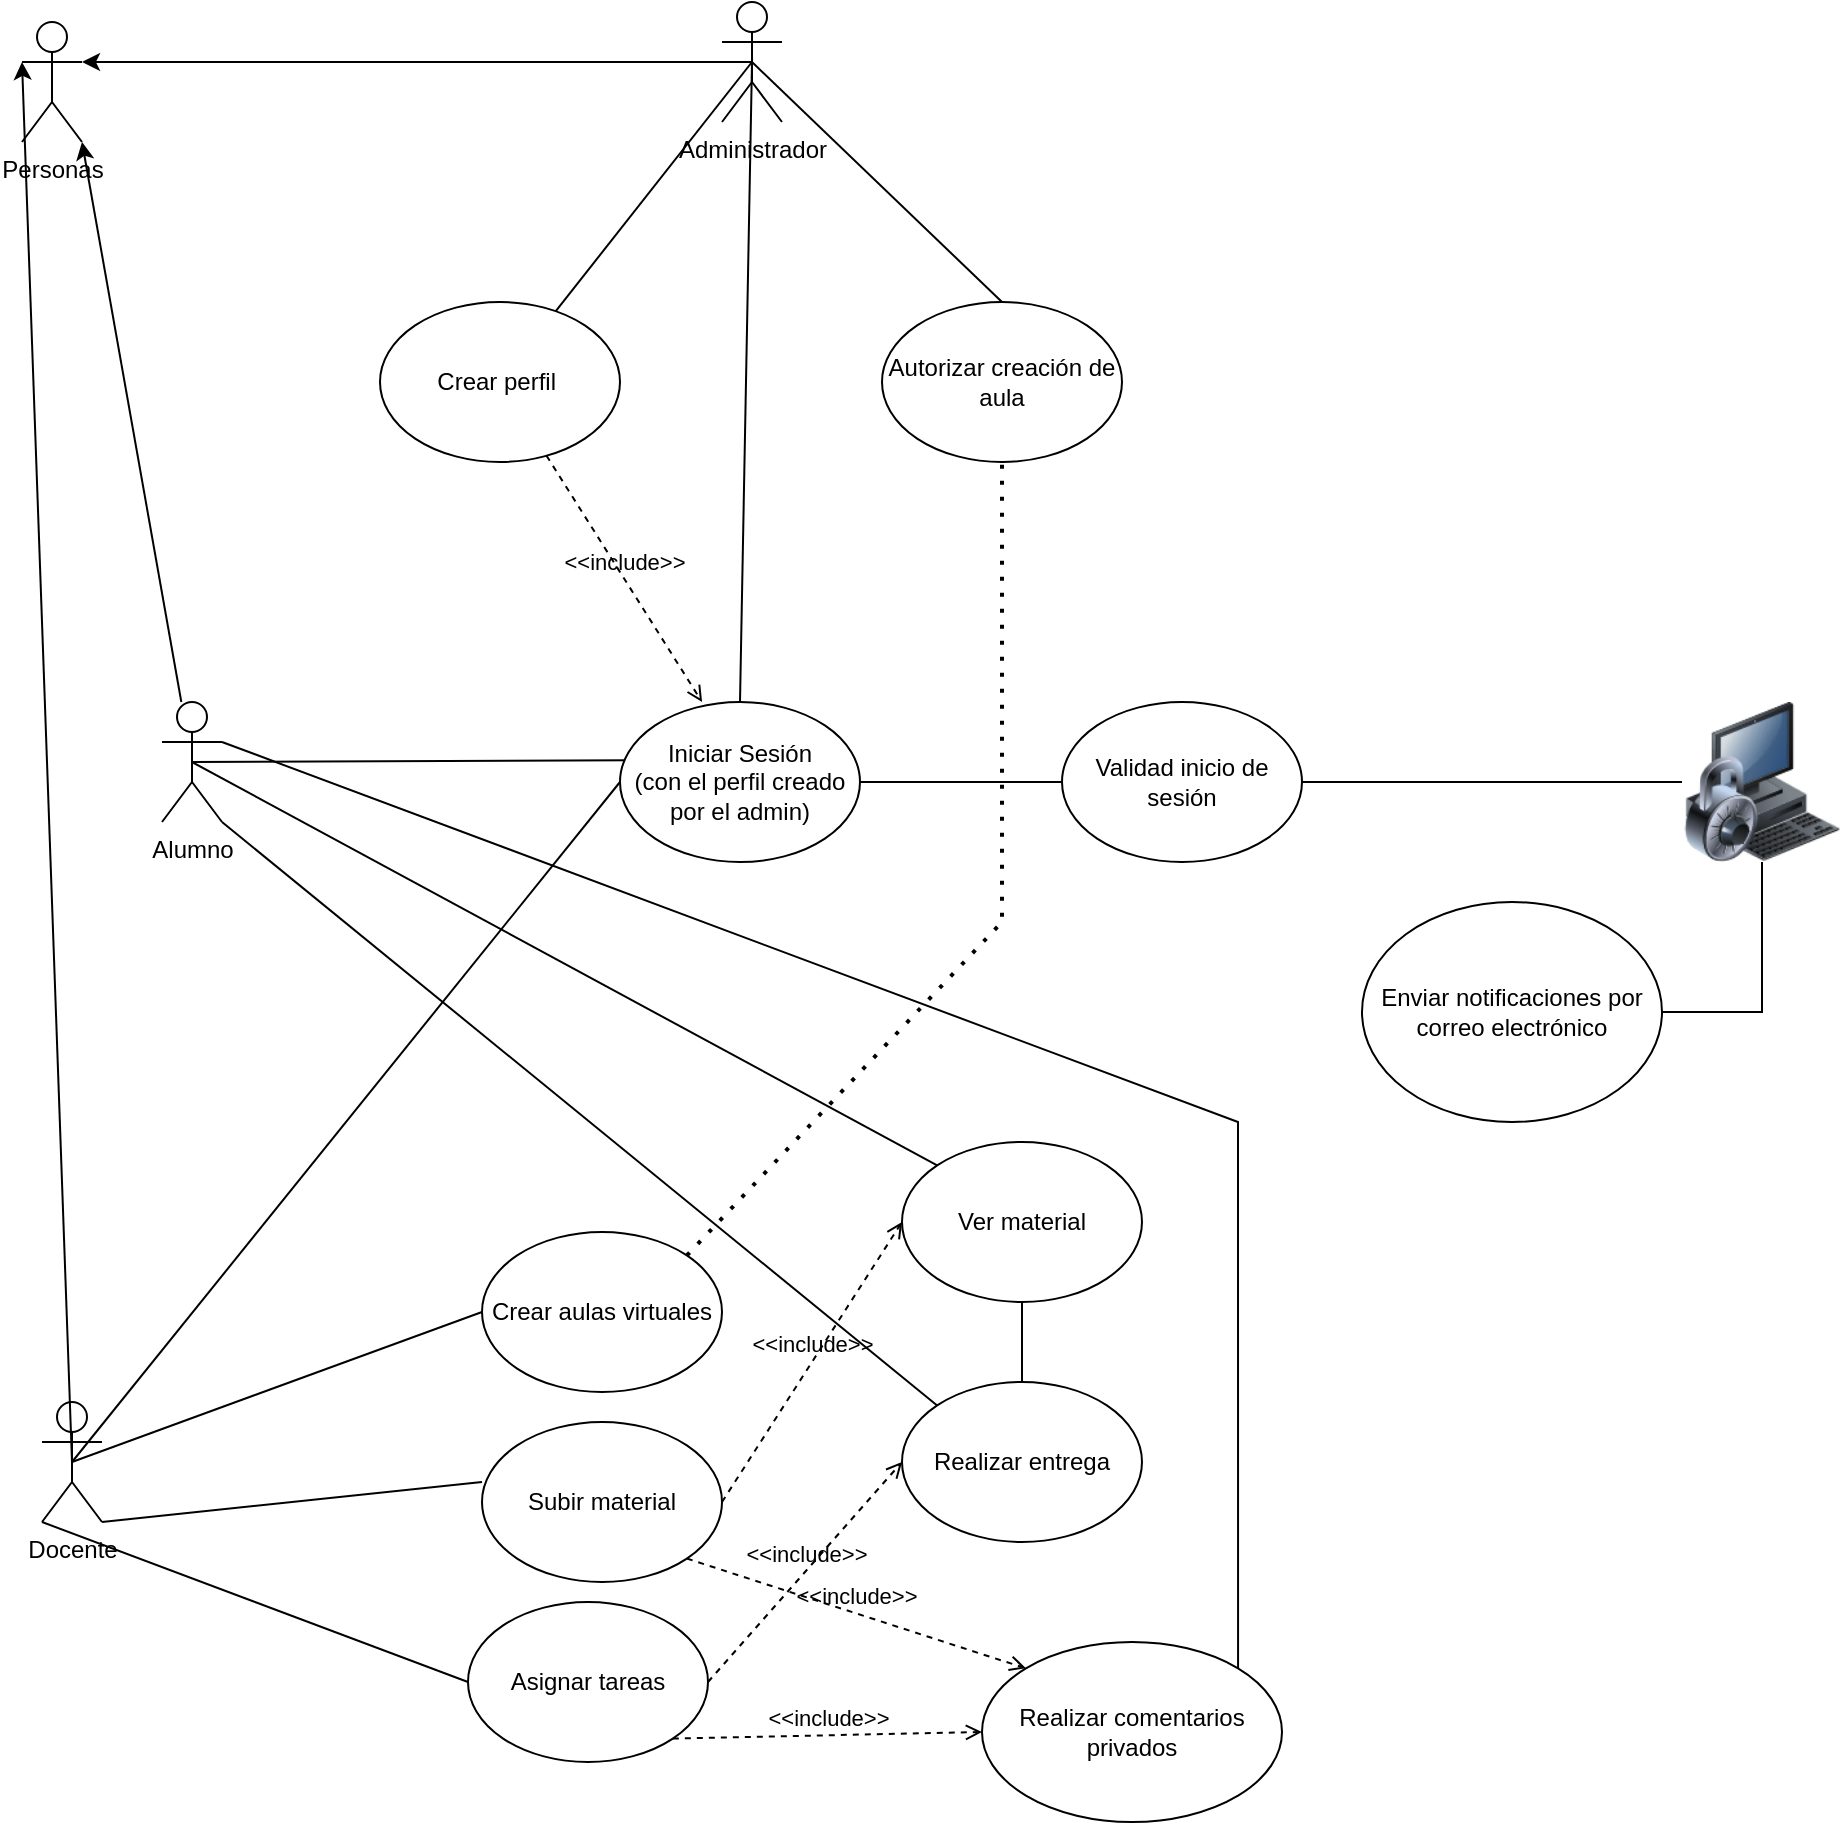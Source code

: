 <mxfile version="26.2.12">
  <diagram name="Página-1" id="fzoi5g7xv-R4J8OXpXzp">
    <mxGraphModel dx="1100" dy="1763" grid="1" gridSize="10" guides="1" tooltips="1" connect="1" arrows="1" fold="1" page="1" pageScale="1" pageWidth="827" pageHeight="1169" math="0" shadow="0">
      <root>
        <mxCell id="0" />
        <mxCell id="1" parent="0" />
        <mxCell id="-s6C5ppaG_NScawnFjKt-1" value="Docente" style="shape=umlActor;verticalLabelPosition=bottom;verticalAlign=top;html=1;outlineConnect=0;" vertex="1" parent="1">
          <mxGeometry x="80" y="590" width="30" height="60" as="geometry" />
        </mxCell>
        <mxCell id="-s6C5ppaG_NScawnFjKt-2" value="Administrador" style="shape=umlActor;verticalLabelPosition=bottom;verticalAlign=top;html=1;outlineConnect=0;" vertex="1" parent="1">
          <mxGeometry x="420" y="-110" width="30" height="60" as="geometry" />
        </mxCell>
        <mxCell id="-s6C5ppaG_NScawnFjKt-3" value="Alumno" style="shape=umlActor;verticalLabelPosition=bottom;verticalAlign=top;html=1;outlineConnect=0;" vertex="1" parent="1">
          <mxGeometry x="140" y="240" width="30" height="60" as="geometry" />
        </mxCell>
        <mxCell id="-s6C5ppaG_NScawnFjKt-8" value="Personas" style="shape=umlActor;verticalLabelPosition=bottom;verticalAlign=top;html=1;outlineConnect=0;" vertex="1" parent="1">
          <mxGeometry x="70" y="-100" width="30" height="60" as="geometry" />
        </mxCell>
        <mxCell id="-s6C5ppaG_NScawnFjKt-9" value="" style="endArrow=classic;html=1;rounded=0;exitX=0.5;exitY=0.5;exitDx=0;exitDy=0;exitPerimeter=0;entryX=0;entryY=0.333;entryDx=0;entryDy=0;entryPerimeter=0;" edge="1" parent="1" source="-s6C5ppaG_NScawnFjKt-1" target="-s6C5ppaG_NScawnFjKt-8">
          <mxGeometry width="50" height="50" relative="1" as="geometry">
            <mxPoint x="160" y="110" as="sourcePoint" />
            <mxPoint x="70" y="200" as="targetPoint" />
          </mxGeometry>
        </mxCell>
        <mxCell id="-s6C5ppaG_NScawnFjKt-10" value="" style="endArrow=classic;html=1;rounded=0;entryX=1;entryY=1;entryDx=0;entryDy=0;entryPerimeter=0;" edge="1" parent="1" source="-s6C5ppaG_NScawnFjKt-3" target="-s6C5ppaG_NScawnFjKt-8">
          <mxGeometry width="50" height="50" relative="1" as="geometry">
            <mxPoint x="170" y="410" as="sourcePoint" />
            <mxPoint x="70" y="320" as="targetPoint" />
          </mxGeometry>
        </mxCell>
        <mxCell id="-s6C5ppaG_NScawnFjKt-11" value="" style="endArrow=classic;html=1;rounded=0;exitX=0.5;exitY=0.5;exitDx=0;exitDy=0;exitPerimeter=0;entryX=1;entryY=0.333;entryDx=0;entryDy=0;entryPerimeter=0;" edge="1" parent="1" source="-s6C5ppaG_NScawnFjKt-2" target="-s6C5ppaG_NScawnFjKt-8">
          <mxGeometry width="50" height="50" relative="1" as="geometry">
            <mxPoint x="180" y="170" as="sourcePoint" />
            <mxPoint x="90" y="260" as="targetPoint" />
          </mxGeometry>
        </mxCell>
        <mxCell id="-s6C5ppaG_NScawnFjKt-12" value="Crear perfil&amp;nbsp;" style="ellipse;whiteSpace=wrap;html=1;" vertex="1" parent="1">
          <mxGeometry x="249" y="40" width="120" height="80" as="geometry" />
        </mxCell>
        <mxCell id="-s6C5ppaG_NScawnFjKt-18" value="" style="endArrow=none;html=1;rounded=0;entryX=0;entryY=0.5;entryDx=0;entryDy=0;exitX=0.5;exitY=0.5;exitDx=0;exitDy=0;exitPerimeter=0;" edge="1" parent="1" source="-s6C5ppaG_NScawnFjKt-1" target="-s6C5ppaG_NScawnFjKt-34">
          <mxGeometry width="50" height="50" relative="1" as="geometry">
            <mxPoint x="200" y="90" as="sourcePoint" />
            <mxPoint x="240" y="40" as="targetPoint" />
          </mxGeometry>
        </mxCell>
        <mxCell id="-s6C5ppaG_NScawnFjKt-28" value="" style="endArrow=none;html=1;rounded=0;exitX=0.5;exitY=0.5;exitDx=0;exitDy=0;exitPerimeter=0;" edge="1" parent="1" source="-s6C5ppaG_NScawnFjKt-2" target="-s6C5ppaG_NScawnFjKt-12">
          <mxGeometry width="50" height="50" relative="1" as="geometry">
            <mxPoint x="307" y="40" as="sourcePoint" />
            <mxPoint x="270" y="270" as="targetPoint" />
          </mxGeometry>
        </mxCell>
        <mxCell id="-s6C5ppaG_NScawnFjKt-29" value="" style="endArrow=none;html=1;rounded=0;entryX=0.049;entryY=0.364;entryDx=0;entryDy=0;entryPerimeter=0;exitX=0.5;exitY=0.5;exitDx=0;exitDy=0;exitPerimeter=0;" edge="1" parent="1" source="-s6C5ppaG_NScawnFjKt-3" target="-s6C5ppaG_NScawnFjKt-34">
          <mxGeometry width="50" height="50" relative="1" as="geometry">
            <mxPoint x="400" y="310" as="sourcePoint" />
            <mxPoint x="370" y="270" as="targetPoint" />
          </mxGeometry>
        </mxCell>
        <mxCell id="-s6C5ppaG_NScawnFjKt-34" value="Iniciar Sesión&lt;div&gt;(con el perfil creado por el admin)&lt;/div&gt;" style="ellipse;whiteSpace=wrap;html=1;" vertex="1" parent="1">
          <mxGeometry x="369" y="240" width="120" height="80" as="geometry" />
        </mxCell>
        <mxCell id="-s6C5ppaG_NScawnFjKt-40" value="" style="image;html=1;image=img/lib/clip_art/computers/Secure_System_128x128.png" vertex="1" parent="1">
          <mxGeometry x="900" y="240" width="80" height="80" as="geometry" />
        </mxCell>
        <mxCell id="-s6C5ppaG_NScawnFjKt-42" value="Validad inicio de sesión" style="ellipse;whiteSpace=wrap;html=1;" vertex="1" parent="1">
          <mxGeometry x="590" y="240" width="120" height="80" as="geometry" />
        </mxCell>
        <mxCell id="-s6C5ppaG_NScawnFjKt-43" value="" style="endArrow=none;html=1;rounded=0;entryX=0.5;entryY=0.5;entryDx=0;entryDy=0;entryPerimeter=0;exitX=0.5;exitY=0;exitDx=0;exitDy=0;" edge="1" parent="1" source="-s6C5ppaG_NScawnFjKt-34" target="-s6C5ppaG_NScawnFjKt-2">
          <mxGeometry width="50" height="50" relative="1" as="geometry">
            <mxPoint x="430" y="230" as="sourcePoint" />
            <mxPoint x="510" y="110" as="targetPoint" />
            <Array as="points" />
          </mxGeometry>
        </mxCell>
        <mxCell id="-s6C5ppaG_NScawnFjKt-45" value="" style="endArrow=none;html=1;rounded=0;exitX=1;exitY=0.5;exitDx=0;exitDy=0;entryX=0;entryY=0.5;entryDx=0;entryDy=0;" edge="1" parent="1" source="-s6C5ppaG_NScawnFjKt-34" target="-s6C5ppaG_NScawnFjKt-42">
          <mxGeometry width="50" height="50" relative="1" as="geometry">
            <mxPoint x="460" y="160" as="sourcePoint" />
            <mxPoint x="510" y="110" as="targetPoint" />
          </mxGeometry>
        </mxCell>
        <mxCell id="-s6C5ppaG_NScawnFjKt-47" value="" style="endArrow=none;html=1;rounded=0;exitX=1;exitY=0.5;exitDx=0;exitDy=0;entryX=0;entryY=0.5;entryDx=0;entryDy=0;" edge="1" parent="1" source="-s6C5ppaG_NScawnFjKt-42" target="-s6C5ppaG_NScawnFjKt-40">
          <mxGeometry width="50" height="50" relative="1" as="geometry">
            <mxPoint x="720" y="280" as="sourcePoint" />
            <mxPoint x="740" y="280" as="targetPoint" />
          </mxGeometry>
        </mxCell>
        <mxCell id="-s6C5ppaG_NScawnFjKt-52" value="&amp;lt;&amp;lt;include&amp;gt;&amp;gt;" style="html=1;verticalAlign=bottom;labelBackgroundColor=none;endArrow=open;endFill=0;dashed=1;rounded=0;entryX=0.342;entryY=0;entryDx=0;entryDy=0;entryPerimeter=0;" edge="1" parent="1" source="-s6C5ppaG_NScawnFjKt-12" target="-s6C5ppaG_NScawnFjKt-34">
          <mxGeometry width="160" relative="1" as="geometry">
            <mxPoint x="230" y="150" as="sourcePoint" />
            <mxPoint x="340" y="200" as="targetPoint" />
          </mxGeometry>
        </mxCell>
        <mxCell id="-s6C5ppaG_NScawnFjKt-53" value="Crear aulas virtuales" style="ellipse;whiteSpace=wrap;html=1;" vertex="1" parent="1">
          <mxGeometry x="300" y="505" width="120" height="80" as="geometry" />
        </mxCell>
        <mxCell id="-s6C5ppaG_NScawnFjKt-54" value="" style="endArrow=none;html=1;rounded=0;exitX=0.5;exitY=0.5;exitDx=0;exitDy=0;exitPerimeter=0;entryX=0;entryY=0.5;entryDx=0;entryDy=0;" edge="1" parent="1" source="-s6C5ppaG_NScawnFjKt-1" target="-s6C5ppaG_NScawnFjKt-53">
          <mxGeometry width="50" height="50" relative="1" as="geometry">
            <mxPoint x="360" y="300" as="sourcePoint" />
            <mxPoint x="410" y="250" as="targetPoint" />
          </mxGeometry>
        </mxCell>
        <mxCell id="-s6C5ppaG_NScawnFjKt-55" value="Subir material" style="ellipse;whiteSpace=wrap;html=1;" vertex="1" parent="1">
          <mxGeometry x="300" y="600" width="120" height="80" as="geometry" />
        </mxCell>
        <mxCell id="-s6C5ppaG_NScawnFjKt-56" value="&lt;div&gt;&lt;span style=&quot;background-color: transparent; color: light-dark(rgb(0, 0, 0), rgb(255, 255, 255));&quot;&gt;Asignar tareas&lt;/span&gt;&lt;/div&gt;" style="ellipse;whiteSpace=wrap;html=1;" vertex="1" parent="1">
          <mxGeometry x="293" y="690" width="120" height="80" as="geometry" />
        </mxCell>
        <mxCell id="-s6C5ppaG_NScawnFjKt-57" value="" style="endArrow=none;html=1;rounded=0;exitX=0;exitY=0.375;exitDx=0;exitDy=0;exitPerimeter=0;entryX=1;entryY=1;entryDx=0;entryDy=0;entryPerimeter=0;" edge="1" parent="1" source="-s6C5ppaG_NScawnFjKt-55" target="-s6C5ppaG_NScawnFjKt-1">
          <mxGeometry width="50" height="50" relative="1" as="geometry">
            <mxPoint x="330" y="480" as="sourcePoint" />
            <mxPoint x="380" y="430" as="targetPoint" />
          </mxGeometry>
        </mxCell>
        <mxCell id="-s6C5ppaG_NScawnFjKt-58" value="" style="endArrow=none;html=1;rounded=0;entryX=0;entryY=0.5;entryDx=0;entryDy=0;exitX=0;exitY=1;exitDx=0;exitDy=0;exitPerimeter=0;" edge="1" parent="1" source="-s6C5ppaG_NScawnFjKt-1" target="-s6C5ppaG_NScawnFjKt-56">
          <mxGeometry width="50" height="50" relative="1" as="geometry">
            <mxPoint x="100" y="570" as="sourcePoint" />
            <mxPoint x="150" y="520" as="targetPoint" />
          </mxGeometry>
        </mxCell>
        <mxCell id="-s6C5ppaG_NScawnFjKt-60" value="&amp;lt;&amp;lt;include&amp;gt;&amp;gt;" style="html=1;verticalAlign=bottom;labelBackgroundColor=none;endArrow=open;endFill=0;dashed=1;rounded=0;exitX=1;exitY=0.5;exitDx=0;exitDy=0;entryX=0;entryY=0.5;entryDx=0;entryDy=0;" edge="1" parent="1" source="-s6C5ppaG_NScawnFjKt-55" target="-s6C5ppaG_NScawnFjKt-61">
          <mxGeometry width="160" relative="1" as="geometry">
            <mxPoint x="390" y="470" as="sourcePoint" />
            <mxPoint x="520" y="469.57" as="targetPoint" />
          </mxGeometry>
        </mxCell>
        <mxCell id="-s6C5ppaG_NScawnFjKt-61" value="Ver material" style="ellipse;whiteSpace=wrap;html=1;" vertex="1" parent="1">
          <mxGeometry x="510" y="460" width="120" height="80" as="geometry" />
        </mxCell>
        <mxCell id="-s6C5ppaG_NScawnFjKt-62" value="" style="endArrow=none;html=1;rounded=0;entryX=0.5;entryY=0.5;entryDx=0;entryDy=0;entryPerimeter=0;exitX=0;exitY=0;exitDx=0;exitDy=0;" edge="1" parent="1" source="-s6C5ppaG_NScawnFjKt-61" target="-s6C5ppaG_NScawnFjKt-3">
          <mxGeometry width="50" height="50" relative="1" as="geometry">
            <mxPoint x="370" y="430" as="sourcePoint" />
            <mxPoint x="420" y="380" as="targetPoint" />
            <Array as="points" />
          </mxGeometry>
        </mxCell>
        <mxCell id="-s6C5ppaG_NScawnFjKt-63" value="Realizar entrega" style="ellipse;whiteSpace=wrap;html=1;" vertex="1" parent="1">
          <mxGeometry x="510" y="580" width="120" height="80" as="geometry" />
        </mxCell>
        <mxCell id="-s6C5ppaG_NScawnFjKt-64" value="&amp;lt;&amp;lt;include&amp;gt;&amp;gt;" style="html=1;verticalAlign=bottom;labelBackgroundColor=none;endArrow=open;endFill=0;dashed=1;rounded=0;exitX=1;exitY=0.5;exitDx=0;exitDy=0;entryX=0;entryY=0.5;entryDx=0;entryDy=0;" edge="1" parent="1" source="-s6C5ppaG_NScawnFjKt-56" target="-s6C5ppaG_NScawnFjKt-63">
          <mxGeometry width="160" relative="1" as="geometry">
            <mxPoint x="360" y="470" as="sourcePoint" />
            <mxPoint x="520" y="470" as="targetPoint" />
          </mxGeometry>
        </mxCell>
        <mxCell id="-s6C5ppaG_NScawnFjKt-65" value="" style="endArrow=none;html=1;rounded=0;exitX=0.5;exitY=0;exitDx=0;exitDy=0;entryX=0.5;entryY=1;entryDx=0;entryDy=0;" edge="1" parent="1" source="-s6C5ppaG_NScawnFjKt-63" target="-s6C5ppaG_NScawnFjKt-61">
          <mxGeometry width="50" height="50" relative="1" as="geometry">
            <mxPoint x="480" y="490" as="sourcePoint" />
            <mxPoint x="530" y="440" as="targetPoint" />
          </mxGeometry>
        </mxCell>
        <mxCell id="-s6C5ppaG_NScawnFjKt-66" value="" style="endArrow=none;html=1;rounded=0;entryX=1;entryY=1;entryDx=0;entryDy=0;entryPerimeter=0;exitX=0;exitY=0;exitDx=0;exitDy=0;" edge="1" parent="1" source="-s6C5ppaG_NScawnFjKt-63" target="-s6C5ppaG_NScawnFjKt-3">
          <mxGeometry width="50" height="50" relative="1" as="geometry">
            <mxPoint x="340" y="550" as="sourcePoint" />
            <mxPoint x="390" y="500" as="targetPoint" />
            <Array as="points" />
          </mxGeometry>
        </mxCell>
        <mxCell id="-s6C5ppaG_NScawnFjKt-67" value="Autorizar creación de aula" style="ellipse;whiteSpace=wrap;html=1;" vertex="1" parent="1">
          <mxGeometry x="500" y="40" width="120" height="80" as="geometry" />
        </mxCell>
        <mxCell id="-s6C5ppaG_NScawnFjKt-68" value="" style="endArrow=none;html=1;rounded=0;entryX=0.5;entryY=0.5;entryDx=0;entryDy=0;entryPerimeter=0;exitX=0.5;exitY=0;exitDx=0;exitDy=0;" edge="1" parent="1" source="-s6C5ppaG_NScawnFjKt-67" target="-s6C5ppaG_NScawnFjKt-2">
          <mxGeometry width="50" height="50" relative="1" as="geometry">
            <mxPoint x="410" y="170" as="sourcePoint" />
            <mxPoint x="460" y="120" as="targetPoint" />
          </mxGeometry>
        </mxCell>
        <mxCell id="-s6C5ppaG_NScawnFjKt-69" value="" style="endArrow=none;dashed=1;html=1;dashPattern=1 3;strokeWidth=2;rounded=0;entryX=0.5;entryY=1;entryDx=0;entryDy=0;exitX=1;exitY=0;exitDx=0;exitDy=0;" edge="1" parent="1" source="-s6C5ppaG_NScawnFjKt-53" target="-s6C5ppaG_NScawnFjKt-67">
          <mxGeometry width="50" height="50" relative="1" as="geometry">
            <mxPoint x="410" y="170" as="sourcePoint" />
            <mxPoint x="460" y="120" as="targetPoint" />
            <Array as="points">
              <mxPoint x="560" y="350" />
            </Array>
          </mxGeometry>
        </mxCell>
        <mxCell id="-s6C5ppaG_NScawnFjKt-70" value="Realizar comentarios privados" style="ellipse;whiteSpace=wrap;html=1;" vertex="1" parent="1">
          <mxGeometry x="550" y="710" width="150" height="90" as="geometry" />
        </mxCell>
        <mxCell id="-s6C5ppaG_NScawnFjKt-71" value="&amp;lt;&amp;lt;include&amp;gt;&amp;gt;" style="html=1;verticalAlign=bottom;labelBackgroundColor=none;endArrow=open;endFill=0;dashed=1;rounded=0;exitX=1;exitY=1;exitDx=0;exitDy=0;entryX=0;entryY=0;entryDx=0;entryDy=0;" edge="1" parent="1" source="-s6C5ppaG_NScawnFjKt-55" target="-s6C5ppaG_NScawnFjKt-70">
          <mxGeometry width="160" relative="1" as="geometry">
            <mxPoint x="380" y="900" as="sourcePoint" />
            <mxPoint x="540" y="900" as="targetPoint" />
          </mxGeometry>
        </mxCell>
        <mxCell id="-s6C5ppaG_NScawnFjKt-72" value="&amp;lt;&amp;lt;include&amp;gt;&amp;gt;" style="html=1;verticalAlign=bottom;labelBackgroundColor=none;endArrow=open;endFill=0;dashed=1;rounded=0;exitX=1;exitY=1;exitDx=0;exitDy=0;entryX=0;entryY=0.5;entryDx=0;entryDy=0;" edge="1" parent="1" source="-s6C5ppaG_NScawnFjKt-56" target="-s6C5ppaG_NScawnFjKt-70">
          <mxGeometry width="160" relative="1" as="geometry">
            <mxPoint x="300" y="880" as="sourcePoint" />
            <mxPoint x="460" y="880" as="targetPoint" />
          </mxGeometry>
        </mxCell>
        <mxCell id="-s6C5ppaG_NScawnFjKt-74" value="" style="endArrow=none;html=1;rounded=0;entryX=1;entryY=0.333;entryDx=0;entryDy=0;entryPerimeter=0;exitX=1;exitY=0;exitDx=0;exitDy=0;" edge="1" parent="1" source="-s6C5ppaG_NScawnFjKt-70" target="-s6C5ppaG_NScawnFjKt-3">
          <mxGeometry width="50" height="50" relative="1" as="geometry">
            <mxPoint x="660" y="400" as="sourcePoint" />
            <mxPoint x="750" y="490" as="targetPoint" />
            <Array as="points">
              <mxPoint x="678" y="450" />
            </Array>
          </mxGeometry>
        </mxCell>
        <mxCell id="-s6C5ppaG_NScawnFjKt-75" value="Enviar notificaciones por correo electrónico" style="ellipse;whiteSpace=wrap;html=1;" vertex="1" parent="1">
          <mxGeometry x="740" y="340" width="150" height="110" as="geometry" />
        </mxCell>
        <mxCell id="-s6C5ppaG_NScawnFjKt-76" value="" style="endArrow=none;html=1;rounded=0;entryX=0.5;entryY=1;entryDx=0;entryDy=0;exitX=1;exitY=0.5;exitDx=0;exitDy=0;" edge="1" parent="1" source="-s6C5ppaG_NScawnFjKt-75" target="-s6C5ppaG_NScawnFjKt-40">
          <mxGeometry width="50" height="50" relative="1" as="geometry">
            <mxPoint x="950" y="550" as="sourcePoint" />
            <mxPoint x="1000" y="500" as="targetPoint" />
            <Array as="points">
              <mxPoint x="940" y="395" />
            </Array>
          </mxGeometry>
        </mxCell>
      </root>
    </mxGraphModel>
  </diagram>
</mxfile>
